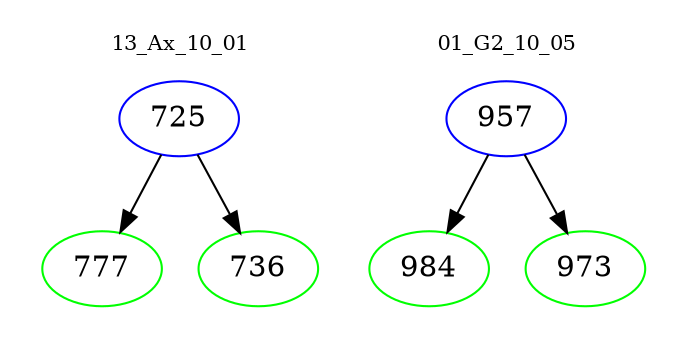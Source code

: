 digraph{
subgraph cluster_0 {
color = white
label = "13_Ax_10_01";
fontsize=10;
T0_725 [label="725", color="blue"]
T0_725 -> T0_777 [color="black"]
T0_777 [label="777", color="green"]
T0_725 -> T0_736 [color="black"]
T0_736 [label="736", color="green"]
}
subgraph cluster_1 {
color = white
label = "01_G2_10_05";
fontsize=10;
T1_957 [label="957", color="blue"]
T1_957 -> T1_984 [color="black"]
T1_984 [label="984", color="green"]
T1_957 -> T1_973 [color="black"]
T1_973 [label="973", color="green"]
}
}
